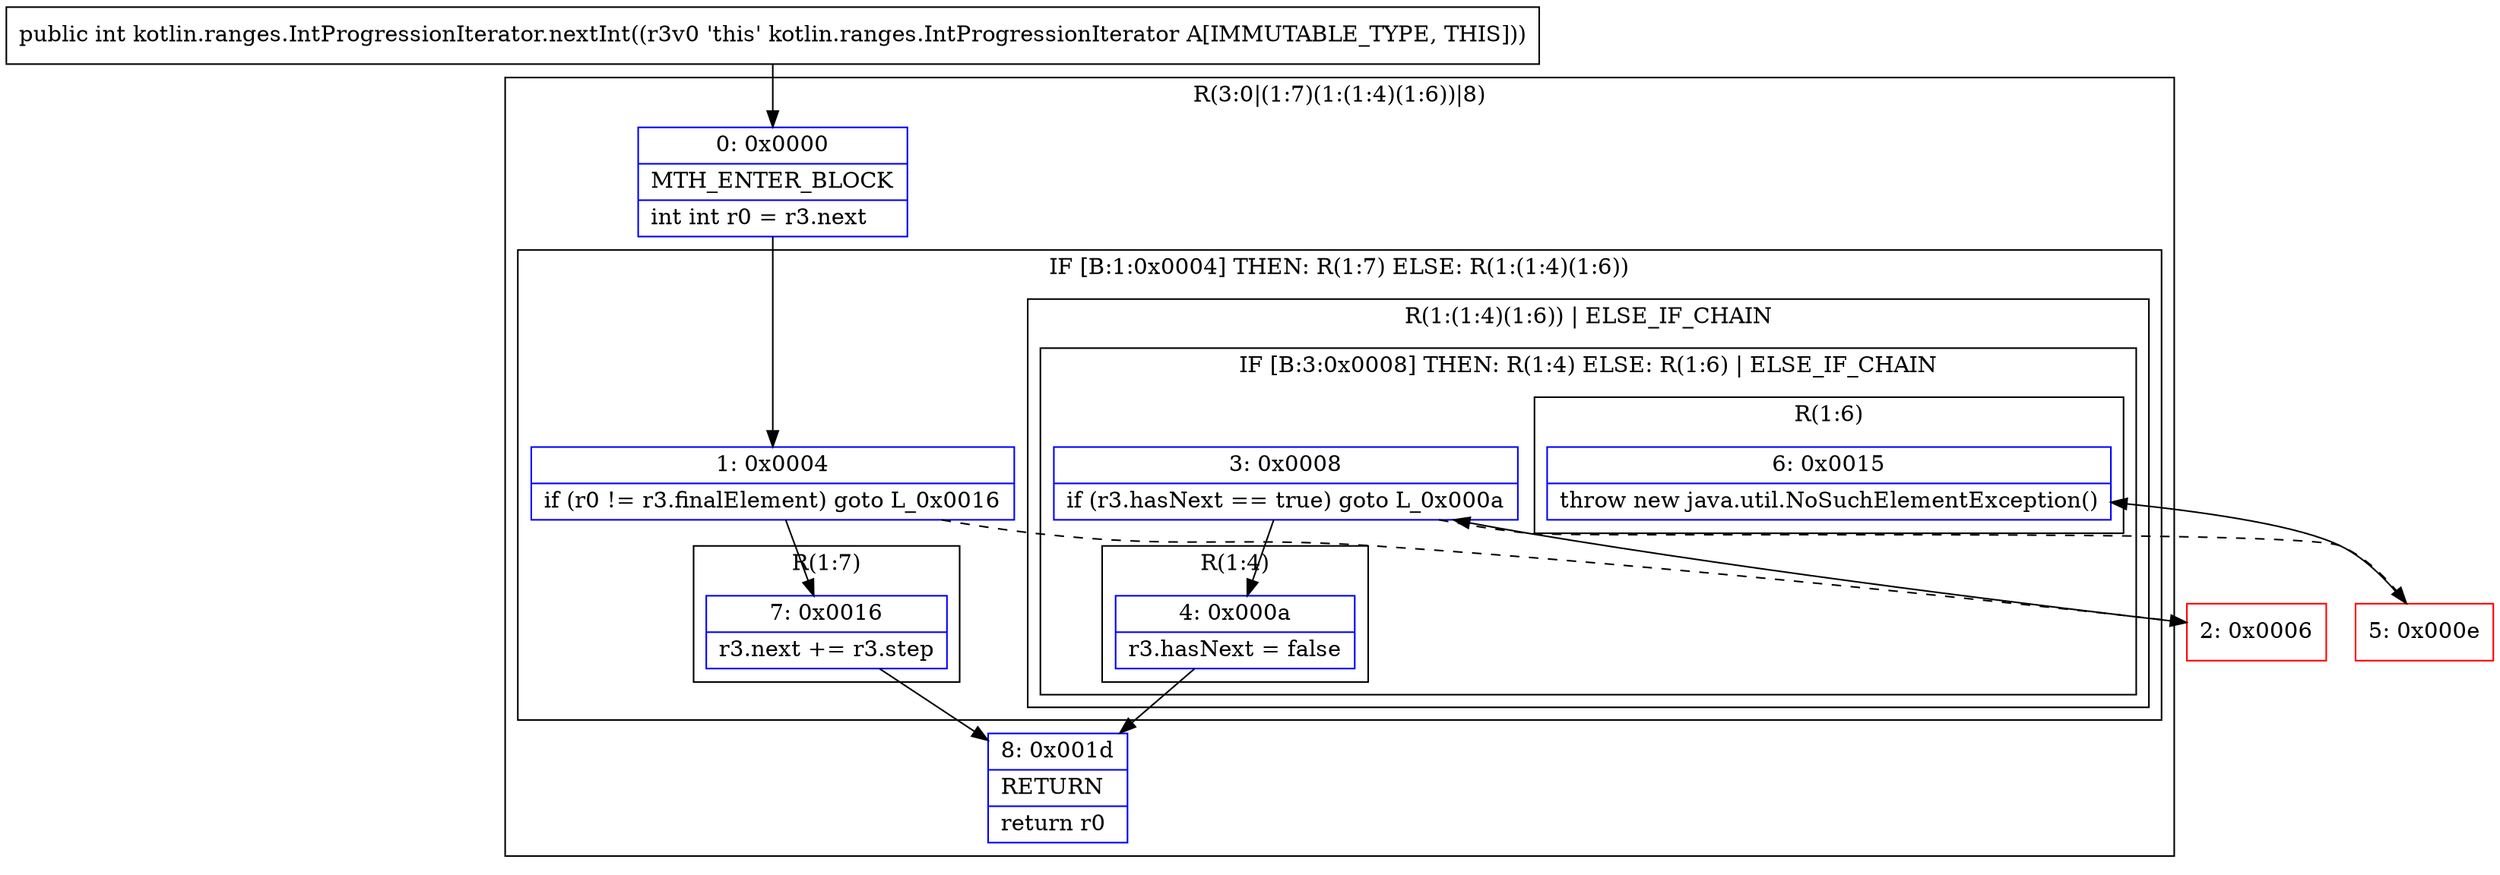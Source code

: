 digraph "CFG forkotlin.ranges.IntProgressionIterator.nextInt()I" {
subgraph cluster_Region_739889099 {
label = "R(3:0|(1:7)(1:(1:4)(1:6))|8)";
node [shape=record,color=blue];
Node_0 [shape=record,label="{0\:\ 0x0000|MTH_ENTER_BLOCK\l|int int r0 = r3.next\l}"];
subgraph cluster_IfRegion_69734828 {
label = "IF [B:1:0x0004] THEN: R(1:7) ELSE: R(1:(1:4)(1:6))";
node [shape=record,color=blue];
Node_1 [shape=record,label="{1\:\ 0x0004|if (r0 != r3.finalElement) goto L_0x0016\l}"];
subgraph cluster_Region_239902980 {
label = "R(1:7)";
node [shape=record,color=blue];
Node_7 [shape=record,label="{7\:\ 0x0016|r3.next += r3.step\l}"];
}
subgraph cluster_Region_1255420435 {
label = "R(1:(1:4)(1:6)) | ELSE_IF_CHAIN\l";
node [shape=record,color=blue];
subgraph cluster_IfRegion_643726509 {
label = "IF [B:3:0x0008] THEN: R(1:4) ELSE: R(1:6) | ELSE_IF_CHAIN\l";
node [shape=record,color=blue];
Node_3 [shape=record,label="{3\:\ 0x0008|if (r3.hasNext == true) goto L_0x000a\l}"];
subgraph cluster_Region_129379686 {
label = "R(1:4)";
node [shape=record,color=blue];
Node_4 [shape=record,label="{4\:\ 0x000a|r3.hasNext = false\l}"];
}
subgraph cluster_Region_1813637141 {
label = "R(1:6)";
node [shape=record,color=blue];
Node_6 [shape=record,label="{6\:\ 0x0015|throw new java.util.NoSuchElementException()\l}"];
}
}
}
}
Node_8 [shape=record,label="{8\:\ 0x001d|RETURN\l|return r0\l}"];
}
Node_2 [shape=record,color=red,label="{2\:\ 0x0006}"];
Node_5 [shape=record,color=red,label="{5\:\ 0x000e}"];
MethodNode[shape=record,label="{public int kotlin.ranges.IntProgressionIterator.nextInt((r3v0 'this' kotlin.ranges.IntProgressionIterator A[IMMUTABLE_TYPE, THIS])) }"];
MethodNode -> Node_0;
Node_0 -> Node_1;
Node_1 -> Node_2[style=dashed];
Node_1 -> Node_7;
Node_7 -> Node_8;
Node_3 -> Node_4;
Node_3 -> Node_5[style=dashed];
Node_4 -> Node_8;
Node_2 -> Node_3;
Node_5 -> Node_6;
}

